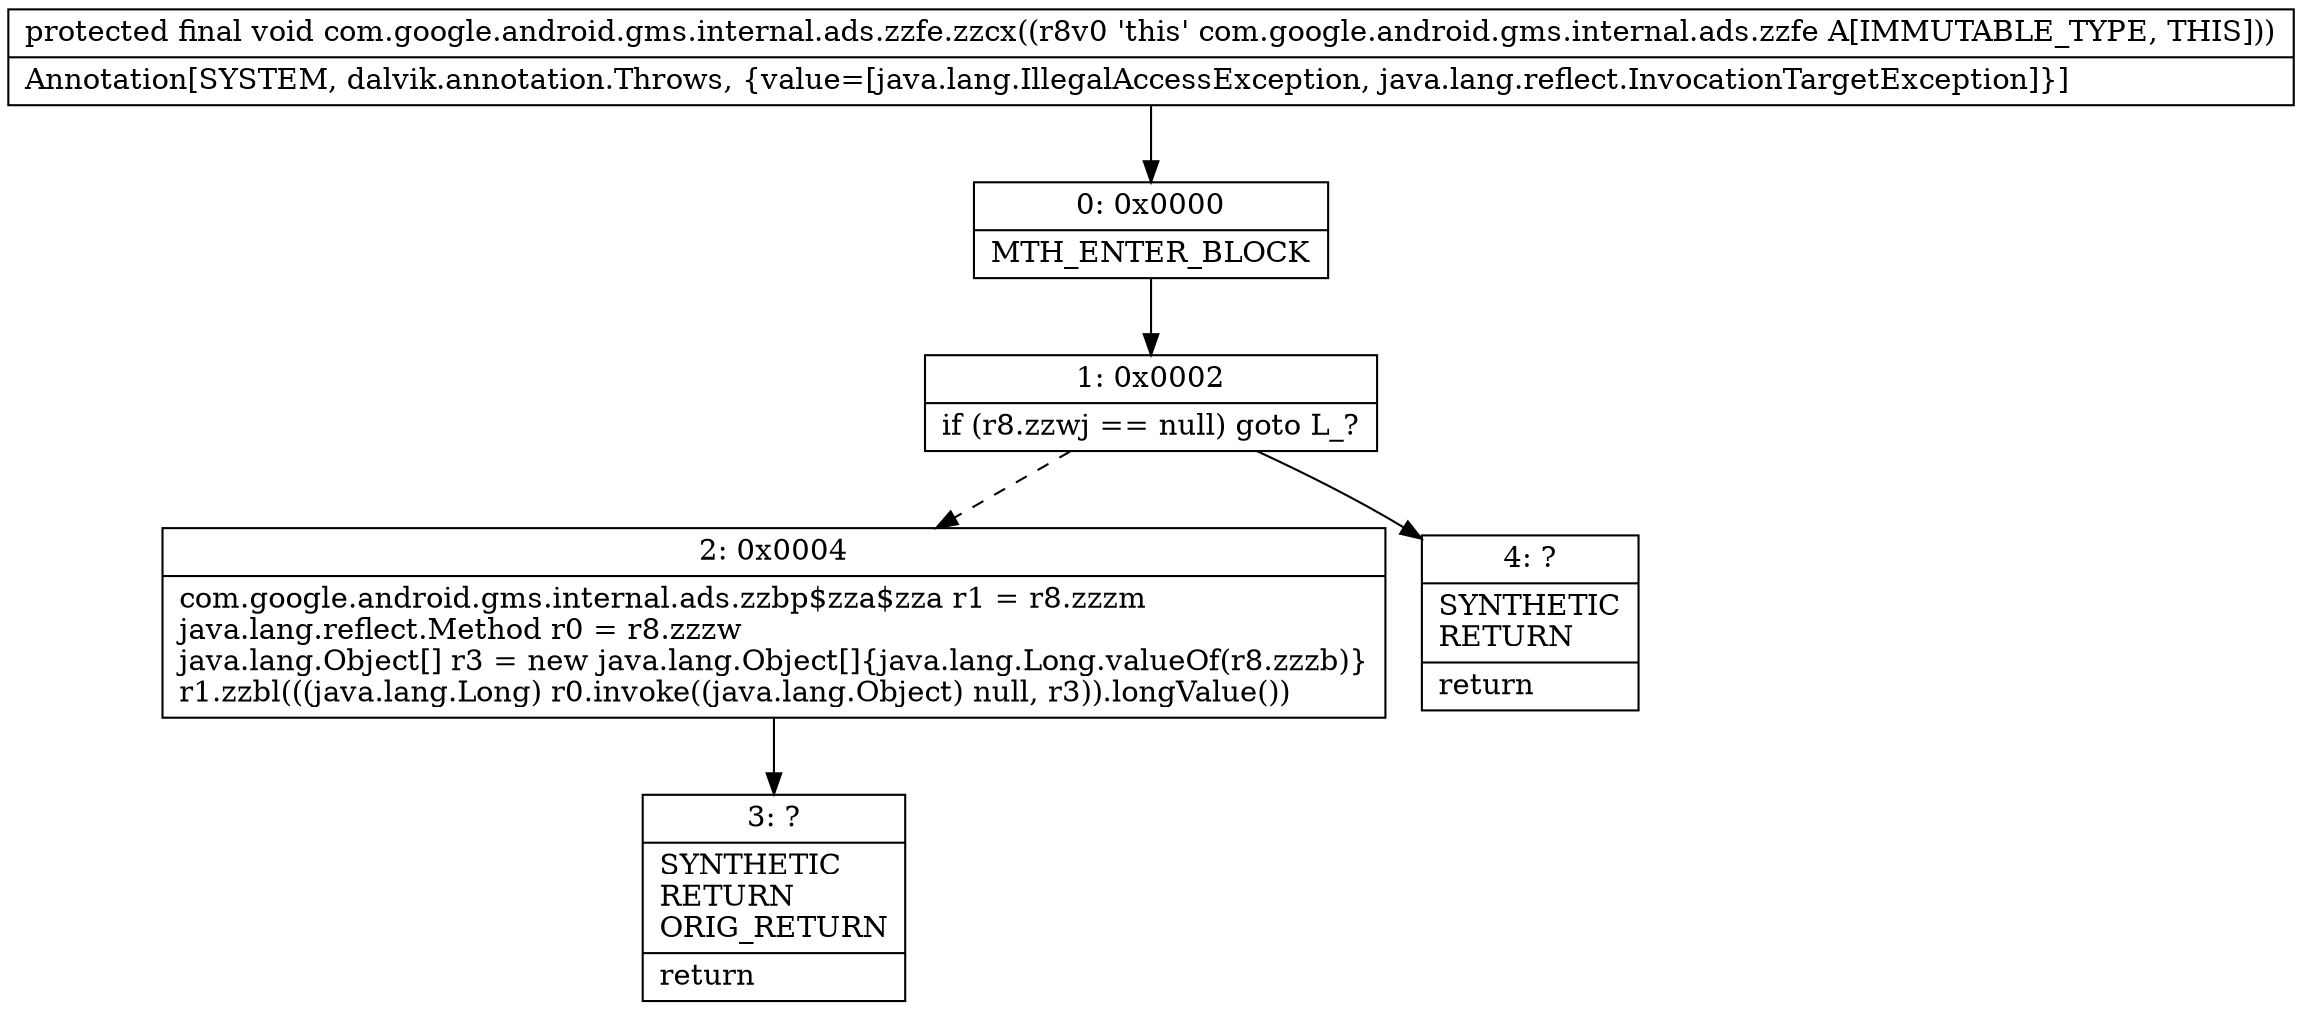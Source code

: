 digraph "CFG forcom.google.android.gms.internal.ads.zzfe.zzcx()V" {
Node_0 [shape=record,label="{0\:\ 0x0000|MTH_ENTER_BLOCK\l}"];
Node_1 [shape=record,label="{1\:\ 0x0002|if (r8.zzwj == null) goto L_?\l}"];
Node_2 [shape=record,label="{2\:\ 0x0004|com.google.android.gms.internal.ads.zzbp$zza$zza r1 = r8.zzzm\ljava.lang.reflect.Method r0 = r8.zzzw\ljava.lang.Object[] r3 = new java.lang.Object[]\{java.lang.Long.valueOf(r8.zzzb)\}\lr1.zzbl(((java.lang.Long) r0.invoke((java.lang.Object) null, r3)).longValue())\l}"];
Node_3 [shape=record,label="{3\:\ ?|SYNTHETIC\lRETURN\lORIG_RETURN\l|return\l}"];
Node_4 [shape=record,label="{4\:\ ?|SYNTHETIC\lRETURN\l|return\l}"];
MethodNode[shape=record,label="{protected final void com.google.android.gms.internal.ads.zzfe.zzcx((r8v0 'this' com.google.android.gms.internal.ads.zzfe A[IMMUTABLE_TYPE, THIS]))  | Annotation[SYSTEM, dalvik.annotation.Throws, \{value=[java.lang.IllegalAccessException, java.lang.reflect.InvocationTargetException]\}]\l}"];
MethodNode -> Node_0;
Node_0 -> Node_1;
Node_1 -> Node_2[style=dashed];
Node_1 -> Node_4;
Node_2 -> Node_3;
}

